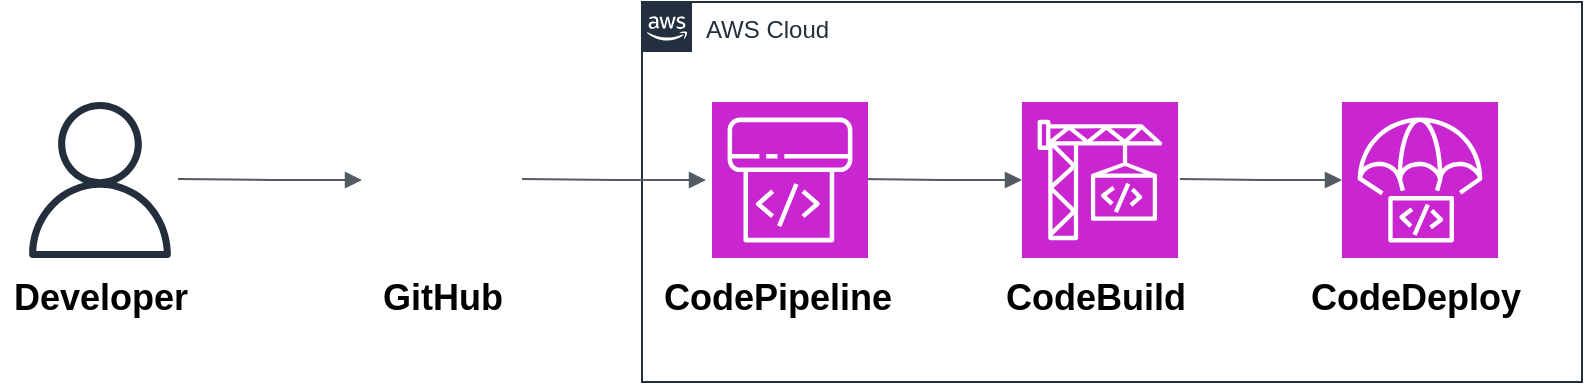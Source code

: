 <mxfile version="28.2.1">
  <diagram name="Static Website Hosting" id="ILnYEqLAeECo8k89QXNG">
    <mxGraphModel dx="1426" dy="777" grid="1" gridSize="10" guides="1" tooltips="1" connect="1" arrows="1" fold="1" page="1" pageScale="1" pageWidth="827" pageHeight="1169" math="0" shadow="0">
      <root>
        <mxCell id="0" />
        <mxCell id="1" parent="0" />
        <mxCell id="iSZSVaqdMj8oTTKLLa4G-1" value="AWS Cloud" style="points=[[0,0],[0.25,0],[0.5,0],[0.75,0],[1,0],[1,0.25],[1,0.5],[1,0.75],[1,1],[0.75,1],[0.5,1],[0.25,1],[0,1],[0,0.75],[0,0.5],[0,0.25]];outlineConnect=0;gradientColor=none;html=1;whiteSpace=wrap;fontSize=12;fontStyle=0;container=1;pointerEvents=0;collapsible=0;recursiveResize=0;shape=mxgraph.aws4.group;grIcon=mxgraph.aws4.group_aws_cloud_alt;strokeColor=#232F3E;fillColor=none;verticalAlign=top;align=left;spacingLeft=30;fontColor=#232F3E;dashed=0;" vertex="1" parent="1">
          <mxGeometry x="340" y="270" width="470" height="190" as="geometry" />
        </mxCell>
        <mxCell id="iSZSVaqdMj8oTTKLLa4G-2" value="CodePipeline&amp;nbsp;" style="text;strokeColor=none;fillColor=none;html=1;fontSize=18;fontStyle=1;verticalAlign=middle;align=center;" vertex="1" parent="iSZSVaqdMj8oTTKLLa4G-1">
          <mxGeometry x="20" y="128" width="100" height="40" as="geometry" />
        </mxCell>
        <mxCell id="iSZSVaqdMj8oTTKLLa4G-3" value="CodeBuild&amp;nbsp;" style="text;strokeColor=none;fillColor=none;html=1;fontSize=18;fontStyle=1;verticalAlign=middle;align=center;" vertex="1" parent="iSZSVaqdMj8oTTKLLa4G-1">
          <mxGeometry x="179" y="128" width="100" height="40" as="geometry" />
        </mxCell>
        <mxCell id="iSZSVaqdMj8oTTKLLa4G-4" value="CodeDeploy&amp;nbsp;" style="text;strokeColor=none;fillColor=none;html=1;fontSize=18;fontStyle=1;verticalAlign=middle;align=center;" vertex="1" parent="iSZSVaqdMj8oTTKLLa4G-1">
          <mxGeometry x="339" y="128" width="100" height="40" as="geometry" />
        </mxCell>
        <mxCell id="iSZSVaqdMj8oTTKLLa4G-5" value="" style="edgeStyle=orthogonalEdgeStyle;html=1;endArrow=block;elbow=vertical;startArrow=none;endFill=1;strokeColor=#545B64;rounded=0;" edge="1" parent="iSZSVaqdMj8oTTKLLa4G-1">
          <mxGeometry width="100" relative="1" as="geometry">
            <mxPoint x="109" y="88.5" as="sourcePoint" />
            <mxPoint x="190" y="89" as="targetPoint" />
          </mxGeometry>
        </mxCell>
        <mxCell id="iSZSVaqdMj8oTTKLLa4G-6" value="" style="edgeStyle=orthogonalEdgeStyle;html=1;endArrow=block;elbow=vertical;startArrow=none;endFill=1;strokeColor=#545B64;rounded=0;" edge="1" parent="iSZSVaqdMj8oTTKLLa4G-1">
          <mxGeometry width="100" relative="1" as="geometry">
            <mxPoint x="269" y="88.5" as="sourcePoint" />
            <mxPoint x="350" y="89" as="targetPoint" />
          </mxGeometry>
        </mxCell>
        <mxCell id="iSZSVaqdMj8oTTKLLa4G-10" value="" style="sketch=0;points=[[0,0,0],[0.25,0,0],[0.5,0,0],[0.75,0,0],[1,0,0],[0,1,0],[0.25,1,0],[0.5,1,0],[0.75,1,0],[1,1,0],[0,0.25,0],[0,0.5,0],[0,0.75,0],[1,0.25,0],[1,0.5,0],[1,0.75,0]];outlineConnect=0;fontColor=#232F3E;fillColor=#C925D1;strokeColor=#ffffff;dashed=0;verticalLabelPosition=bottom;verticalAlign=top;align=center;html=1;fontSize=12;fontStyle=0;aspect=fixed;shape=mxgraph.aws4.resourceIcon;resIcon=mxgraph.aws4.codedeploy;" vertex="1" parent="iSZSVaqdMj8oTTKLLa4G-1">
          <mxGeometry x="350" y="50" width="78" height="78" as="geometry" />
        </mxCell>
        <mxCell id="iSZSVaqdMj8oTTKLLa4G-11" value="" style="sketch=0;points=[[0,0,0],[0.25,0,0],[0.5,0,0],[0.75,0,0],[1,0,0],[0,1,0],[0.25,1,0],[0.5,1,0],[0.75,1,0],[1,1,0],[0,0.25,0],[0,0.5,0],[0,0.75,0],[1,0.25,0],[1,0.5,0],[1,0.75,0]];outlineConnect=0;fontColor=#232F3E;fillColor=#C925D1;strokeColor=#ffffff;dashed=0;verticalLabelPosition=bottom;verticalAlign=top;align=center;html=1;fontSize=12;fontStyle=0;aspect=fixed;shape=mxgraph.aws4.resourceIcon;resIcon=mxgraph.aws4.codebuild;" vertex="1" parent="iSZSVaqdMj8oTTKLLa4G-1">
          <mxGeometry x="190" y="50" width="78" height="78" as="geometry" />
        </mxCell>
        <mxCell id="iSZSVaqdMj8oTTKLLa4G-12" value="" style="sketch=0;points=[[0,0,0],[0.25,0,0],[0.5,0,0],[0.75,0,0],[1,0,0],[0,1,0],[0.25,1,0],[0.5,1,0],[0.75,1,0],[1,1,0],[0,0.25,0],[0,0.5,0],[0,0.75,0],[1,0.25,0],[1,0.5,0],[1,0.75,0]];outlineConnect=0;fontColor=#232F3E;fillColor=#C925D1;strokeColor=#ffffff;dashed=0;verticalLabelPosition=bottom;verticalAlign=top;align=center;html=1;fontSize=12;fontStyle=0;aspect=fixed;shape=mxgraph.aws4.resourceIcon;resIcon=mxgraph.aws4.codepipeline;" vertex="1" parent="iSZSVaqdMj8oTTKLLa4G-1">
          <mxGeometry x="35" y="50" width="78" height="78" as="geometry" />
        </mxCell>
        <mxCell id="iSZSVaqdMj8oTTKLLa4G-13" value="" style="sketch=0;outlineConnect=0;fontColor=#232F3E;gradientColor=none;fillColor=#232F3D;strokeColor=none;dashed=0;verticalLabelPosition=bottom;verticalAlign=top;align=center;html=1;fontSize=12;fontStyle=0;aspect=fixed;pointerEvents=1;shape=mxgraph.aws4.user;" vertex="1" parent="1">
          <mxGeometry x="30" y="320" width="78" height="78" as="geometry" />
        </mxCell>
        <mxCell id="iSZSVaqdMj8oTTKLLa4G-14" value="&lt;strong data-end=&quot;218&quot; data-start=&quot;205&quot;&gt;Developer&lt;/strong&gt;" style="text;strokeColor=none;fillColor=none;html=1;fontSize=18;fontStyle=1;verticalAlign=middle;align=center;" vertex="1" parent="1">
          <mxGeometry x="19" y="398" width="100" height="40" as="geometry" />
        </mxCell>
        <mxCell id="iSZSVaqdMj8oTTKLLa4G-15" value="" style="edgeStyle=orthogonalEdgeStyle;html=1;endArrow=block;elbow=vertical;startArrow=none;endFill=1;strokeColor=#545B64;rounded=0;" edge="1" parent="1">
          <mxGeometry width="100" relative="1" as="geometry">
            <mxPoint x="108" y="358.5" as="sourcePoint" />
            <mxPoint x="200" y="359" as="targetPoint" />
          </mxGeometry>
        </mxCell>
        <mxCell id="iSZSVaqdMj8oTTKLLa4G-16" value="" style="shape=image;html=1;verticalAlign=top;verticalLabelPosition=bottom;labelBackgroundColor=#ffffff;imageAspect=0;aspect=fixed;image=https://icons.diagrams.net/icon-cache1/Picons_Social-2097/github_rounded-685.svg" vertex="1" parent="1">
          <mxGeometry x="200" y="318" width="80" height="80" as="geometry" />
        </mxCell>
        <mxCell id="iSZSVaqdMj8oTTKLLa4G-17" value="&lt;strong data-end=&quot;274&quot; data-start=&quot;264&quot;&gt;GitHub&lt;/strong&gt;" style="text;strokeColor=none;fillColor=none;html=1;fontSize=18;fontStyle=1;verticalAlign=middle;align=center;" vertex="1" parent="1">
          <mxGeometry x="190" y="398" width="100" height="40" as="geometry" />
        </mxCell>
        <mxCell id="iSZSVaqdMj8oTTKLLa4G-18" value="" style="edgeStyle=orthogonalEdgeStyle;html=1;endArrow=block;elbow=vertical;startArrow=none;endFill=1;strokeColor=#545B64;rounded=0;" edge="1" parent="1">
          <mxGeometry width="100" relative="1" as="geometry">
            <mxPoint x="280" y="358.5" as="sourcePoint" />
            <mxPoint x="372" y="359" as="targetPoint" />
          </mxGeometry>
        </mxCell>
      </root>
    </mxGraphModel>
  </diagram>
</mxfile>

